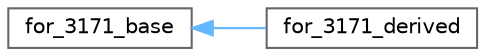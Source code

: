 digraph "Graphical Class Hierarchy"
{
 // LATEX_PDF_SIZE
  bgcolor="transparent";
  edge [fontname=Helvetica,fontsize=10,labelfontname=Helvetica,labelfontsize=10];
  node [fontname=Helvetica,fontsize=10,shape=box,height=0.2,width=0.4];
  rankdir="LR";
  Node0 [id="Node000000",label="for_3171_base",height=0.2,width=0.4,color="grey40", fillcolor="white", style="filled",URL="$structfor__3171__base.html",tooltip=" "];
  Node0 -> Node1 [id="edge35_Node000000_Node000001",dir="back",color="steelblue1",style="solid",tooltip=" "];
  Node1 [id="Node000001",label="for_3171_derived",height=0.2,width=0.4,color="grey40", fillcolor="white", style="filled",URL="$structfor__3171__derived.html",tooltip=" "];
}
